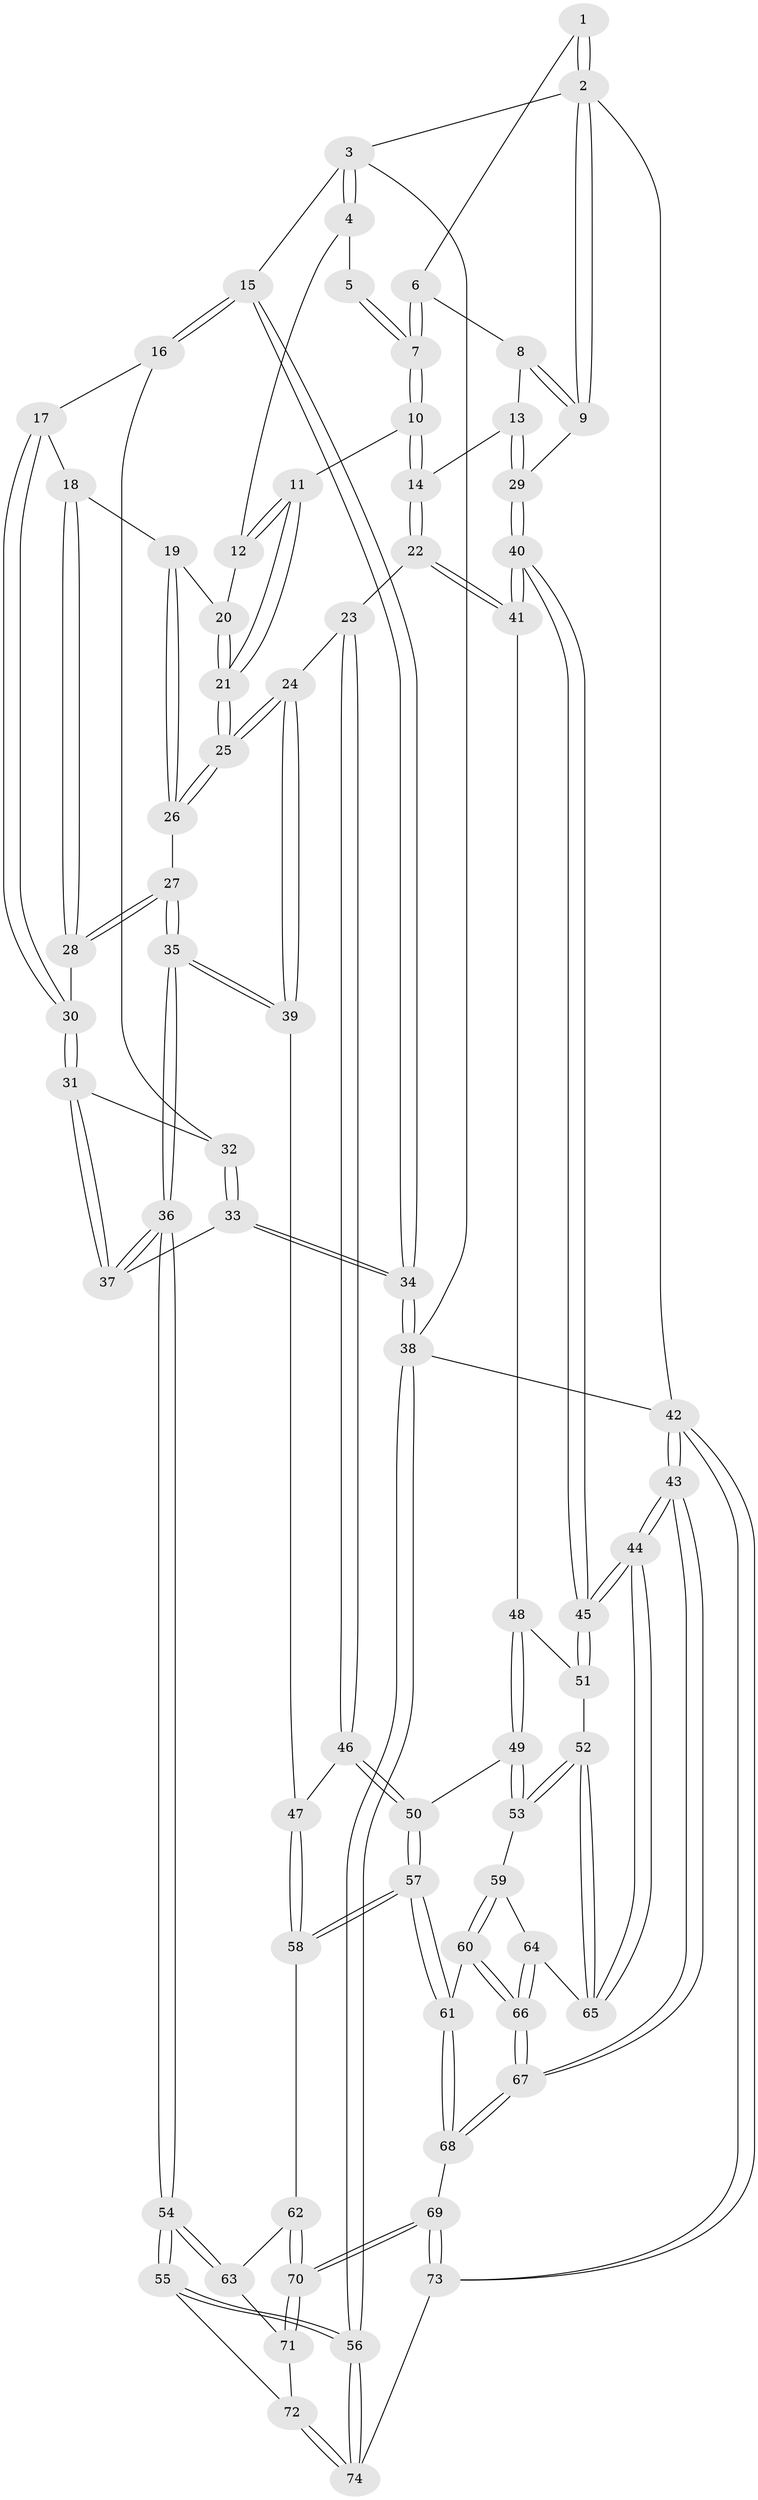 // coarse degree distribution, {4: 0.45454545454545453, 5: 0.29545454545454547, 3: 0.1590909090909091, 6: 0.09090909090909091}
// Generated by graph-tools (version 1.1) at 2025/42/03/06/25 10:42:36]
// undirected, 74 vertices, 182 edges
graph export_dot {
graph [start="1"]
  node [color=gray90,style=filled];
  1 [pos="+0.7642158716703146+0"];
  2 [pos="+1+0"];
  3 [pos="+0+0"];
  4 [pos="+0.4676491213779741+0"];
  5 [pos="+0.5263886756734045+0"];
  6 [pos="+0.8050214141028388+0.0727621823300527"];
  7 [pos="+0.6890538228883704+0.13659046611225945"];
  8 [pos="+0.8547254069596676+0.10488581411733429"];
  9 [pos="+1+0"];
  10 [pos="+0.6828150591524368+0.21052861915946097"];
  11 [pos="+0.5646952273832944+0.21842111205308934"];
  12 [pos="+0.4648015708235576+0.023168010275797717"];
  13 [pos="+0.895055921986678+0.23739616179812803"];
  14 [pos="+0.7864283961408066+0.3373936299500775"];
  15 [pos="+0+0"];
  16 [pos="+0.03455660409731707+0.08574014700594929"];
  17 [pos="+0.12824985218832258+0.16706785326540718"];
  18 [pos="+0.24713073850806833+0.22531210446176347"];
  19 [pos="+0.26614749691577366+0.23007791204396433"];
  20 [pos="+0.39676179396419936+0.18428209444863247"];
  21 [pos="+0.4918468927473334+0.2934604211328363"];
  22 [pos="+0.7860437381536487+0.34044407308639507"];
  23 [pos="+0.5731969455873511+0.44592151461740837"];
  24 [pos="+0.4823320630225593+0.3935765780108577"];
  25 [pos="+0.4774299885894115+0.3787479027653265"];
  26 [pos="+0.3413155576879833+0.32025649276274365"];
  27 [pos="+0.27486841440611204+0.4225254975757498"];
  28 [pos="+0.25371773054542374+0.39357664359330136"];
  29 [pos="+1+0.16556599485888365"];
  30 [pos="+0.17063275367335243+0.36871490257468925"];
  31 [pos="+0.14705179652353878+0.4492349342213493"];
  32 [pos="+0.08326283291351048+0.36816449886056063"];
  33 [pos="+0.026561496855979964+0.5062968702990888"];
  34 [pos="+0+0.5045350693881431"];
  35 [pos="+0.2923932837354678+0.5512090538643156"];
  36 [pos="+0.25128822747034035+0.6020747252178102"];
  37 [pos="+0.1449558766059858+0.5247194641255007"];
  38 [pos="+0+1"];
  39 [pos="+0.3080584799122233+0.542579422170086"];
  40 [pos="+1+0.349232189030563"];
  41 [pos="+0.8424248519116196+0.4354855018481571"];
  42 [pos="+1+1"];
  43 [pos="+1+1"];
  44 [pos="+1+1"];
  45 [pos="+1+0.5279198379254224"];
  46 [pos="+0.5752285035459581+0.46278274756603166"];
  47 [pos="+0.5269977912269804+0.5851515128004442"];
  48 [pos="+0.8462829461759089+0.4578433089974555"];
  49 [pos="+0.7887869836238565+0.581672974737555"];
  50 [pos="+0.693247897465334+0.5999511860697094"];
  51 [pos="+0.9401191594398984+0.5254441659271789"];
  52 [pos="+0.9531314690059135+0.6477841545231439"];
  53 [pos="+0.7927266205443615+0.5900349646500576"];
  54 [pos="+0.25452151905440196+0.6659842277566635"];
  55 [pos="+0.2507086945518082+0.6782415451311524"];
  56 [pos="+0+1"];
  57 [pos="+0.6441910703804444+0.6786506907814"];
  58 [pos="+0.5282645482157328+0.621616663148979"];
  59 [pos="+0.7993102673150062+0.6214102215560954"];
  60 [pos="+0.7533612110754415+0.7358549492600875"];
  61 [pos="+0.6512900223402927+0.7460669449959353"];
  62 [pos="+0.4889976415355057+0.6648251708028257"];
  63 [pos="+0.43965020255175186+0.6728436686643959"];
  64 [pos="+0.8414499660281424+0.674511363328213"];
  65 [pos="+0.9571216599188204+0.6560498850496433"];
  66 [pos="+0.8748962499438285+0.8167915095281127"];
  67 [pos="+1+0.9809821817312808"];
  68 [pos="+0.6144551153836132+0.8176276755441808"];
  69 [pos="+0.5935586328112955+0.8299804110691651"];
  70 [pos="+0.5559918853811274+0.8058548128501936"];
  71 [pos="+0.4741605282862943+0.7946887142323134"];
  72 [pos="+0.43416914496699516+0.7990556067135736"];
  73 [pos="+0.49913843114902673+1"];
  74 [pos="+0.3355934502121327+1"];
  1 -- 2;
  1 -- 2;
  1 -- 6;
  2 -- 3;
  2 -- 9;
  2 -- 9;
  2 -- 42;
  3 -- 4;
  3 -- 4;
  3 -- 15;
  3 -- 38;
  4 -- 5;
  4 -- 12;
  5 -- 7;
  5 -- 7;
  6 -- 7;
  6 -- 7;
  6 -- 8;
  7 -- 10;
  7 -- 10;
  8 -- 9;
  8 -- 9;
  8 -- 13;
  9 -- 29;
  10 -- 11;
  10 -- 14;
  10 -- 14;
  11 -- 12;
  11 -- 12;
  11 -- 21;
  11 -- 21;
  12 -- 20;
  13 -- 14;
  13 -- 29;
  13 -- 29;
  14 -- 22;
  14 -- 22;
  15 -- 16;
  15 -- 16;
  15 -- 34;
  15 -- 34;
  16 -- 17;
  16 -- 32;
  17 -- 18;
  17 -- 30;
  17 -- 30;
  18 -- 19;
  18 -- 28;
  18 -- 28;
  19 -- 20;
  19 -- 26;
  19 -- 26;
  20 -- 21;
  20 -- 21;
  21 -- 25;
  21 -- 25;
  22 -- 23;
  22 -- 41;
  22 -- 41;
  23 -- 24;
  23 -- 46;
  23 -- 46;
  24 -- 25;
  24 -- 25;
  24 -- 39;
  24 -- 39;
  25 -- 26;
  25 -- 26;
  26 -- 27;
  27 -- 28;
  27 -- 28;
  27 -- 35;
  27 -- 35;
  28 -- 30;
  29 -- 40;
  29 -- 40;
  30 -- 31;
  30 -- 31;
  31 -- 32;
  31 -- 37;
  31 -- 37;
  32 -- 33;
  32 -- 33;
  33 -- 34;
  33 -- 34;
  33 -- 37;
  34 -- 38;
  34 -- 38;
  35 -- 36;
  35 -- 36;
  35 -- 39;
  35 -- 39;
  36 -- 37;
  36 -- 37;
  36 -- 54;
  36 -- 54;
  38 -- 56;
  38 -- 56;
  38 -- 42;
  39 -- 47;
  40 -- 41;
  40 -- 41;
  40 -- 45;
  40 -- 45;
  41 -- 48;
  42 -- 43;
  42 -- 43;
  42 -- 73;
  42 -- 73;
  43 -- 44;
  43 -- 44;
  43 -- 67;
  43 -- 67;
  44 -- 45;
  44 -- 45;
  44 -- 65;
  44 -- 65;
  45 -- 51;
  45 -- 51;
  46 -- 47;
  46 -- 50;
  46 -- 50;
  47 -- 58;
  47 -- 58;
  48 -- 49;
  48 -- 49;
  48 -- 51;
  49 -- 50;
  49 -- 53;
  49 -- 53;
  50 -- 57;
  50 -- 57;
  51 -- 52;
  52 -- 53;
  52 -- 53;
  52 -- 65;
  52 -- 65;
  53 -- 59;
  54 -- 55;
  54 -- 55;
  54 -- 63;
  54 -- 63;
  55 -- 56;
  55 -- 56;
  55 -- 72;
  56 -- 74;
  56 -- 74;
  57 -- 58;
  57 -- 58;
  57 -- 61;
  57 -- 61;
  58 -- 62;
  59 -- 60;
  59 -- 60;
  59 -- 64;
  60 -- 61;
  60 -- 66;
  60 -- 66;
  61 -- 68;
  61 -- 68;
  62 -- 63;
  62 -- 70;
  62 -- 70;
  63 -- 71;
  64 -- 65;
  64 -- 66;
  64 -- 66;
  66 -- 67;
  66 -- 67;
  67 -- 68;
  67 -- 68;
  68 -- 69;
  69 -- 70;
  69 -- 70;
  69 -- 73;
  69 -- 73;
  70 -- 71;
  70 -- 71;
  71 -- 72;
  72 -- 74;
  72 -- 74;
  73 -- 74;
}
